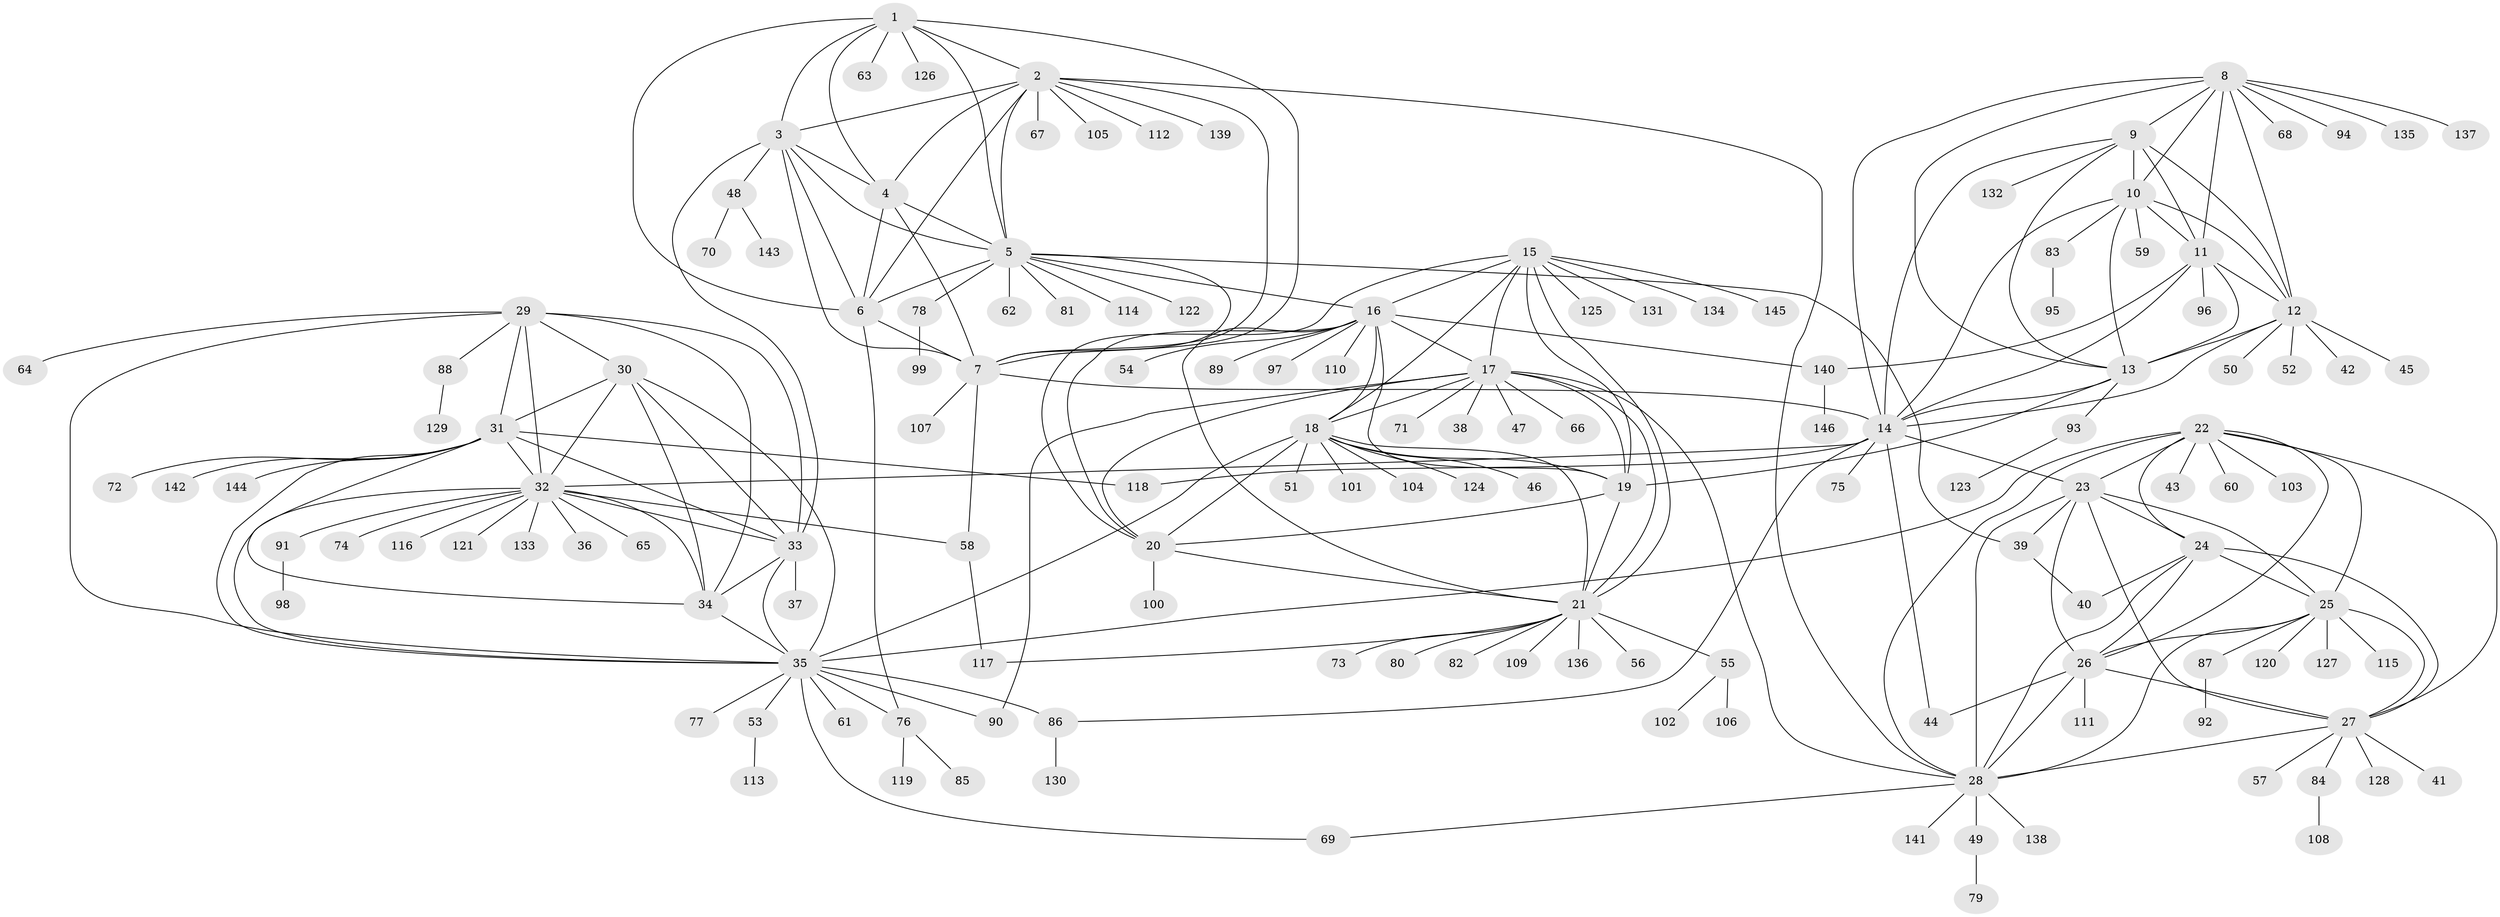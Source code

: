 // Generated by graph-tools (version 1.1) at 2025/55/03/09/25 04:55:58]
// undirected, 146 vertices, 237 edges
graph export_dot {
graph [start="1"]
  node [color=gray90,style=filled];
  1;
  2;
  3;
  4;
  5;
  6;
  7;
  8;
  9;
  10;
  11;
  12;
  13;
  14;
  15;
  16;
  17;
  18;
  19;
  20;
  21;
  22;
  23;
  24;
  25;
  26;
  27;
  28;
  29;
  30;
  31;
  32;
  33;
  34;
  35;
  36;
  37;
  38;
  39;
  40;
  41;
  42;
  43;
  44;
  45;
  46;
  47;
  48;
  49;
  50;
  51;
  52;
  53;
  54;
  55;
  56;
  57;
  58;
  59;
  60;
  61;
  62;
  63;
  64;
  65;
  66;
  67;
  68;
  69;
  70;
  71;
  72;
  73;
  74;
  75;
  76;
  77;
  78;
  79;
  80;
  81;
  82;
  83;
  84;
  85;
  86;
  87;
  88;
  89;
  90;
  91;
  92;
  93;
  94;
  95;
  96;
  97;
  98;
  99;
  100;
  101;
  102;
  103;
  104;
  105;
  106;
  107;
  108;
  109;
  110;
  111;
  112;
  113;
  114;
  115;
  116;
  117;
  118;
  119;
  120;
  121;
  122;
  123;
  124;
  125;
  126;
  127;
  128;
  129;
  130;
  131;
  132;
  133;
  134;
  135;
  136;
  137;
  138;
  139;
  140;
  141;
  142;
  143;
  144;
  145;
  146;
  1 -- 2;
  1 -- 3;
  1 -- 4;
  1 -- 5;
  1 -- 6;
  1 -- 7;
  1 -- 63;
  1 -- 126;
  2 -- 3;
  2 -- 4;
  2 -- 5;
  2 -- 6;
  2 -- 7;
  2 -- 28;
  2 -- 67;
  2 -- 105;
  2 -- 112;
  2 -- 139;
  3 -- 4;
  3 -- 5;
  3 -- 6;
  3 -- 7;
  3 -- 33;
  3 -- 48;
  4 -- 5;
  4 -- 6;
  4 -- 7;
  5 -- 6;
  5 -- 7;
  5 -- 16;
  5 -- 39;
  5 -- 62;
  5 -- 78;
  5 -- 81;
  5 -- 114;
  5 -- 122;
  6 -- 7;
  6 -- 76;
  7 -- 14;
  7 -- 58;
  7 -- 107;
  8 -- 9;
  8 -- 10;
  8 -- 11;
  8 -- 12;
  8 -- 13;
  8 -- 14;
  8 -- 68;
  8 -- 94;
  8 -- 135;
  8 -- 137;
  9 -- 10;
  9 -- 11;
  9 -- 12;
  9 -- 13;
  9 -- 14;
  9 -- 132;
  10 -- 11;
  10 -- 12;
  10 -- 13;
  10 -- 14;
  10 -- 59;
  10 -- 83;
  11 -- 12;
  11 -- 13;
  11 -- 14;
  11 -- 96;
  11 -- 140;
  12 -- 13;
  12 -- 14;
  12 -- 42;
  12 -- 45;
  12 -- 50;
  12 -- 52;
  13 -- 14;
  13 -- 19;
  13 -- 93;
  14 -- 23;
  14 -- 32;
  14 -- 44;
  14 -- 75;
  14 -- 86;
  14 -- 118;
  15 -- 16;
  15 -- 17;
  15 -- 18;
  15 -- 19;
  15 -- 20;
  15 -- 21;
  15 -- 125;
  15 -- 131;
  15 -- 134;
  15 -- 145;
  16 -- 17;
  16 -- 18;
  16 -- 19;
  16 -- 20;
  16 -- 21;
  16 -- 54;
  16 -- 89;
  16 -- 97;
  16 -- 110;
  16 -- 140;
  17 -- 18;
  17 -- 19;
  17 -- 20;
  17 -- 21;
  17 -- 28;
  17 -- 38;
  17 -- 47;
  17 -- 66;
  17 -- 71;
  17 -- 90;
  18 -- 19;
  18 -- 20;
  18 -- 21;
  18 -- 35;
  18 -- 46;
  18 -- 51;
  18 -- 101;
  18 -- 104;
  18 -- 124;
  19 -- 20;
  19 -- 21;
  20 -- 21;
  20 -- 100;
  21 -- 55;
  21 -- 56;
  21 -- 73;
  21 -- 80;
  21 -- 82;
  21 -- 109;
  21 -- 117;
  21 -- 136;
  22 -- 23;
  22 -- 24;
  22 -- 25;
  22 -- 26;
  22 -- 27;
  22 -- 28;
  22 -- 35;
  22 -- 43;
  22 -- 60;
  22 -- 103;
  23 -- 24;
  23 -- 25;
  23 -- 26;
  23 -- 27;
  23 -- 28;
  23 -- 39;
  24 -- 25;
  24 -- 26;
  24 -- 27;
  24 -- 28;
  24 -- 40;
  25 -- 26;
  25 -- 27;
  25 -- 28;
  25 -- 87;
  25 -- 115;
  25 -- 120;
  25 -- 127;
  26 -- 27;
  26 -- 28;
  26 -- 44;
  26 -- 111;
  27 -- 28;
  27 -- 41;
  27 -- 57;
  27 -- 84;
  27 -- 128;
  28 -- 49;
  28 -- 69;
  28 -- 138;
  28 -- 141;
  29 -- 30;
  29 -- 31;
  29 -- 32;
  29 -- 33;
  29 -- 34;
  29 -- 35;
  29 -- 64;
  29 -- 88;
  30 -- 31;
  30 -- 32;
  30 -- 33;
  30 -- 34;
  30 -- 35;
  31 -- 32;
  31 -- 33;
  31 -- 34;
  31 -- 35;
  31 -- 72;
  31 -- 118;
  31 -- 142;
  31 -- 144;
  32 -- 33;
  32 -- 34;
  32 -- 35;
  32 -- 36;
  32 -- 58;
  32 -- 65;
  32 -- 74;
  32 -- 91;
  32 -- 116;
  32 -- 121;
  32 -- 133;
  33 -- 34;
  33 -- 35;
  33 -- 37;
  34 -- 35;
  35 -- 53;
  35 -- 61;
  35 -- 69;
  35 -- 76;
  35 -- 77;
  35 -- 86;
  35 -- 90;
  39 -- 40;
  48 -- 70;
  48 -- 143;
  49 -- 79;
  53 -- 113;
  55 -- 102;
  55 -- 106;
  58 -- 117;
  76 -- 85;
  76 -- 119;
  78 -- 99;
  83 -- 95;
  84 -- 108;
  86 -- 130;
  87 -- 92;
  88 -- 129;
  91 -- 98;
  93 -- 123;
  140 -- 146;
}
